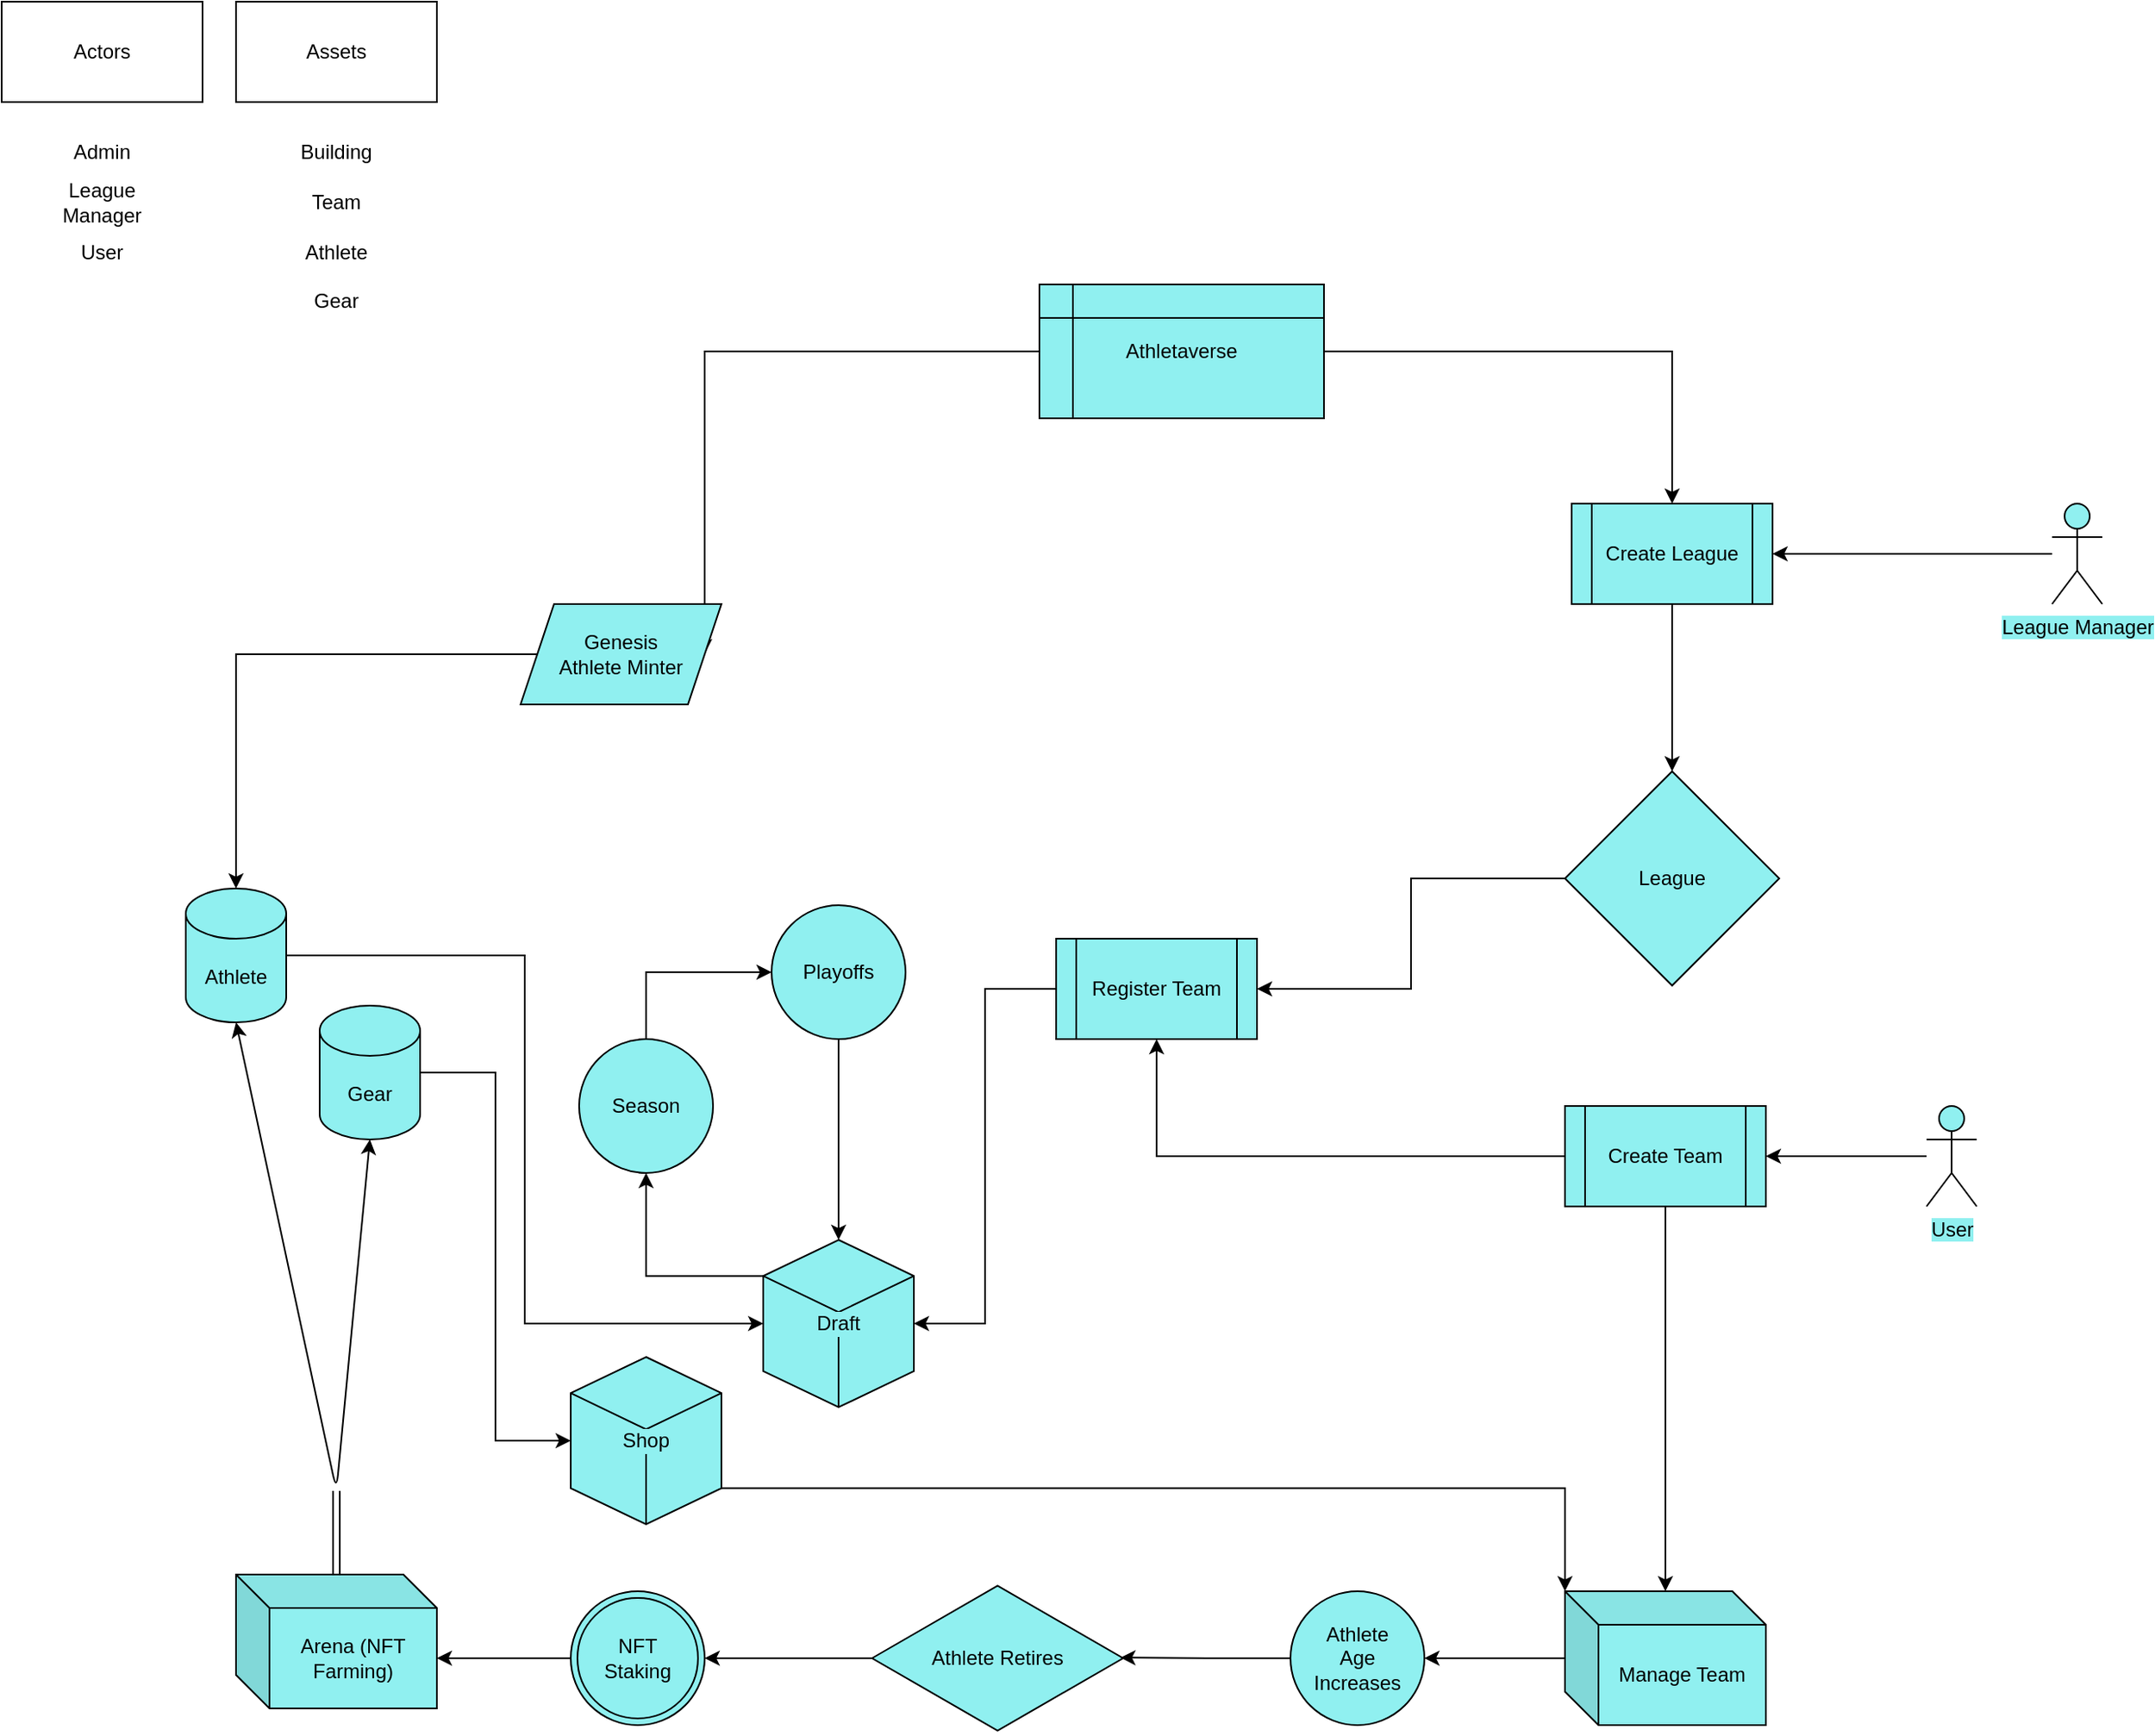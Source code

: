 <mxfile version="13.10.3" type="github">
  <diagram name="Page-1" id="c7558073-3199-34d8-9f00-42111426c3f3">
    <mxGraphModel dx="596" dy="798" grid="1" gridSize="10" guides="1" tooltips="1" connect="1" arrows="1" fold="1" page="1" pageScale="1" pageWidth="826" pageHeight="1169" background="#ffffff" math="0" shadow="0">
      <root>
        <mxCell id="0" />
        <mxCell id="1" parent="0" />
        <mxCell id="dlrHXuZqNuOjezG7PqBJ-97" value="Actors&lt;br&gt;" style="rounded=0;whiteSpace=wrap;html=1;" parent="1" vertex="1">
          <mxGeometry x="840" y="10" width="120" height="60" as="geometry" />
        </mxCell>
        <mxCell id="dlrHXuZqNuOjezG7PqBJ-98" value="Assets&lt;br&gt;" style="rounded=0;whiteSpace=wrap;html=1;" parent="1" vertex="1">
          <mxGeometry x="980" y="10" width="120" height="60" as="geometry" />
        </mxCell>
        <mxCell id="dlrHXuZqNuOjezG7PqBJ-106" value="League Manager" style="text;html=1;strokeColor=none;fillColor=none;align=center;verticalAlign=middle;whiteSpace=wrap;rounded=0;" parent="1" vertex="1">
          <mxGeometry x="880" y="120" width="40" height="20" as="geometry" />
        </mxCell>
        <mxCell id="dlrHXuZqNuOjezG7PqBJ-107" value="User" style="text;html=1;strokeColor=none;fillColor=none;align=center;verticalAlign=middle;whiteSpace=wrap;rounded=0;" parent="1" vertex="1">
          <mxGeometry x="880" y="150" width="40" height="20" as="geometry" />
        </mxCell>
        <mxCell id="dlrHXuZqNuOjezG7PqBJ-108" value="Admin" style="text;html=1;align=center;verticalAlign=middle;whiteSpace=wrap;rounded=0;shadow=0;" parent="1" vertex="1">
          <mxGeometry x="880" y="90" width="40" height="20" as="geometry" />
        </mxCell>
        <mxCell id="dlrHXuZqNuOjezG7PqBJ-110" value="Building" style="text;html=1;strokeColor=none;fillColor=none;align=center;verticalAlign=middle;whiteSpace=wrap;rounded=0;" parent="1" vertex="1">
          <mxGeometry x="1020" y="90" width="40" height="20" as="geometry" />
        </mxCell>
        <mxCell id="dlrHXuZqNuOjezG7PqBJ-111" value="Team" style="text;html=1;strokeColor=none;fillColor=none;align=center;verticalAlign=middle;whiteSpace=wrap;rounded=0;" parent="1" vertex="1">
          <mxGeometry x="1020" y="120" width="40" height="20" as="geometry" />
        </mxCell>
        <mxCell id="dlrHXuZqNuOjezG7PqBJ-112" value="Athlete" style="text;html=1;strokeColor=none;fillColor=none;align=center;verticalAlign=middle;whiteSpace=wrap;rounded=0;" parent="1" vertex="1">
          <mxGeometry x="1020" y="150" width="40" height="20" as="geometry" />
        </mxCell>
        <mxCell id="dlrHXuZqNuOjezG7PqBJ-113" value="Gear" style="text;html=1;strokeColor=none;fillColor=none;align=center;verticalAlign=middle;whiteSpace=wrap;rounded=0;" parent="1" vertex="1">
          <mxGeometry x="1020" y="179" width="40" height="20" as="geometry" />
        </mxCell>
        <mxCell id="dlrHXuZqNuOjezG7PqBJ-230" style="edgeStyle=orthogonalEdgeStyle;rounded=0;orthogonalLoop=1;jettySize=auto;html=1;entryX=1;entryY=0.5;entryDx=0;entryDy=0;" parent="1" source="dlrHXuZqNuOjezG7PqBJ-175" target="dlrHXuZqNuOjezG7PqBJ-223" edge="1">
          <mxGeometry relative="1" as="geometry" />
        </mxCell>
        <mxCell id="dlrHXuZqNuOjezG7PqBJ-175" value="League" style="rhombus;whiteSpace=wrap;html=1;shadow=0;labelBackgroundColor=#90F0F0;fillColor=#90F0F0;" parent="1" vertex="1">
          <mxGeometry x="1774" y="470" width="128" height="128" as="geometry" />
        </mxCell>
        <mxCell id="dlrHXuZqNuOjezG7PqBJ-211" style="edgeStyle=orthogonalEdgeStyle;rounded=0;orthogonalLoop=1;jettySize=auto;html=1;entryX=0;entryY=0.5;entryDx=0;entryDy=0;entryPerimeter=0;" parent="1" source="dlrHXuZqNuOjezG7PqBJ-176" target="dlrHXuZqNuOjezG7PqBJ-209" edge="1">
          <mxGeometry relative="1" as="geometry" />
        </mxCell>
        <mxCell id="dlrHXuZqNuOjezG7PqBJ-176" value="Athlete" style="shape=cylinder3;whiteSpace=wrap;html=1;boundedLbl=1;backgroundOutline=1;size=15;shadow=0;labelBackgroundColor=#90F0F0;fillColor=#90F0F0;" parent="1" vertex="1">
          <mxGeometry x="950" y="540" width="60" height="80" as="geometry" />
        </mxCell>
        <mxCell id="dlrHXuZqNuOjezG7PqBJ-214" style="edgeStyle=orthogonalEdgeStyle;rounded=0;orthogonalLoop=1;jettySize=auto;html=1;entryX=0;entryY=0.5;entryDx=0;entryDy=0;entryPerimeter=0;" parent="1" source="dlrHXuZqNuOjezG7PqBJ-177" target="dlrHXuZqNuOjezG7PqBJ-212" edge="1">
          <mxGeometry relative="1" as="geometry" />
        </mxCell>
        <mxCell id="dlrHXuZqNuOjezG7PqBJ-177" value="Gear&lt;br&gt;" style="shape=cylinder3;whiteSpace=wrap;html=1;boundedLbl=1;backgroundOutline=1;size=15;shadow=0;labelBackgroundColor=#90F0F0;fillColor=#90F0F0;" parent="1" vertex="1">
          <mxGeometry x="1030" y="610" width="60" height="80" as="geometry" />
        </mxCell>
        <mxCell id="dlrHXuZqNuOjezG7PqBJ-243" style="edgeStyle=orthogonalEdgeStyle;rounded=0;orthogonalLoop=1;jettySize=auto;html=1;" parent="1" source="dlrHXuZqNuOjezG7PqBJ-178" target="dlrHXuZqNuOjezG7PqBJ-242" edge="1">
          <mxGeometry relative="1" as="geometry" />
        </mxCell>
        <mxCell id="dlrHXuZqNuOjezG7PqBJ-178" value="Manage Team" style="shape=cube;whiteSpace=wrap;html=1;boundedLbl=1;backgroundOutline=1;darkOpacity=0.05;darkOpacity2=0.1;shadow=0;labelBackgroundColor=#90F0F0;fillColor=#90F0F0;" parent="1" vertex="1">
          <mxGeometry x="1774" y="960" width="120" height="80" as="geometry" />
        </mxCell>
        <mxCell id="dlrHXuZqNuOjezG7PqBJ-201" style="edgeStyle=orthogonalEdgeStyle;rounded=0;orthogonalLoop=1;jettySize=auto;html=1;entryX=0.5;entryY=0;entryDx=0;entryDy=0;" parent="1" source="dlrHXuZqNuOjezG7PqBJ-179" target="3wh_qKlK1FKdVGws7Hxy-1" edge="1">
          <mxGeometry relative="1" as="geometry" />
        </mxCell>
        <mxCell id="dlrHXuZqNuOjezG7PqBJ-207" style="edgeStyle=orthogonalEdgeStyle;rounded=0;orthogonalLoop=1;jettySize=auto;html=1;entryX=1;entryY=0.5;entryDx=0;entryDy=0;" parent="1" source="dlrHXuZqNuOjezG7PqBJ-179" target="dlrHXuZqNuOjezG7PqBJ-206" edge="1">
          <mxGeometry relative="1" as="geometry" />
        </mxCell>
        <mxCell id="dlrHXuZqNuOjezG7PqBJ-179" value="Athletaverse" style="shape=internalStorage;whiteSpace=wrap;html=1;backgroundOutline=1;shadow=0;labelBackgroundColor=#90F0F0;fillColor=#90F0F0;" parent="1" vertex="1">
          <mxGeometry x="1460" y="179" width="170" height="80" as="geometry" />
        </mxCell>
        <mxCell id="dlrHXuZqNuOjezG7PqBJ-199" style="edgeStyle=orthogonalEdgeStyle;shape=link;rounded=0;orthogonalLoop=1;jettySize=auto;html=1;" parent="1" source="dlrHXuZqNuOjezG7PqBJ-184" edge="1">
          <mxGeometry relative="1" as="geometry">
            <mxPoint x="1040" y="900" as="targetPoint" />
            <Array as="points">
              <mxPoint x="1040" y="910" />
            </Array>
          </mxGeometry>
        </mxCell>
        <mxCell id="dlrHXuZqNuOjezG7PqBJ-184" value="Arena (NFT Farming)" style="shape=cube;whiteSpace=wrap;html=1;boundedLbl=1;backgroundOutline=1;darkOpacity=0.05;darkOpacity2=0.1;shadow=0;labelBackgroundColor=#90F0F0;fillColor=#90F0F0;" parent="1" vertex="1">
          <mxGeometry x="980" y="950" width="120" height="80" as="geometry" />
        </mxCell>
        <mxCell id="dlrHXuZqNuOjezG7PqBJ-189" style="edgeStyle=orthogonalEdgeStyle;rounded=0;orthogonalLoop=1;jettySize=auto;html=1;entryX=0;entryY=0;entryDx=120;entryDy=50;entryPerimeter=0;" parent="1" source="dlrHXuZqNuOjezG7PqBJ-190" target="dlrHXuZqNuOjezG7PqBJ-184" edge="1">
          <mxGeometry relative="1" as="geometry" />
        </mxCell>
        <mxCell id="dlrHXuZqNuOjezG7PqBJ-186" value="Athlete Retires" style="html=1;whiteSpace=wrap;aspect=fixed;shape=isoRectangle;shadow=0;labelBackgroundColor=#90F0F0;fillColor=#90F0F0;" parent="1" vertex="1">
          <mxGeometry x="1360" y="955" width="150" height="90" as="geometry" />
        </mxCell>
        <mxCell id="dlrHXuZqNuOjezG7PqBJ-190" value="NFT &lt;br&gt;Staking" style="ellipse;shape=doubleEllipse;whiteSpace=wrap;html=1;aspect=fixed;shadow=0;labelBackgroundColor=#90F0F0;fillColor=#90F0F0;" parent="1" vertex="1">
          <mxGeometry x="1180" y="960" width="80" height="80" as="geometry" />
        </mxCell>
        <mxCell id="dlrHXuZqNuOjezG7PqBJ-191" style="edgeStyle=orthogonalEdgeStyle;rounded=0;orthogonalLoop=1;jettySize=auto;html=1;" parent="1" source="dlrHXuZqNuOjezG7PqBJ-186" target="dlrHXuZqNuOjezG7PqBJ-190" edge="1">
          <mxGeometry relative="1" as="geometry">
            <mxPoint x="1440" y="1079.0" as="sourcePoint" />
            <mxPoint x="1200" y="1080" as="targetPoint" />
          </mxGeometry>
        </mxCell>
        <mxCell id="dlrHXuZqNuOjezG7PqBJ-194" value="" style="endArrow=classic;startArrow=classic;html=1;exitX=0.5;exitY=1;exitDx=0;exitDy=0;exitPerimeter=0;entryX=0.5;entryY=1;entryDx=0;entryDy=0;entryPerimeter=0;" parent="1" source="dlrHXuZqNuOjezG7PqBJ-176" target="dlrHXuZqNuOjezG7PqBJ-177" edge="1">
          <mxGeometry width="50" height="50" relative="1" as="geometry">
            <mxPoint x="1400" y="800" as="sourcePoint" />
            <mxPoint x="1450" y="750" as="targetPoint" />
            <Array as="points">
              <mxPoint x="1040" y="900" />
            </Array>
          </mxGeometry>
        </mxCell>
        <mxCell id="3wh_qKlK1FKdVGws7Hxy-5" style="edgeStyle=orthogonalEdgeStyle;rounded=0;orthogonalLoop=1;jettySize=auto;html=1;entryX=1;entryY=0.5;entryDx=0;entryDy=0;" edge="1" parent="1" source="dlrHXuZqNuOjezG7PqBJ-202" target="dlrHXuZqNuOjezG7PqBJ-215">
          <mxGeometry relative="1" as="geometry" />
        </mxCell>
        <mxCell id="dlrHXuZqNuOjezG7PqBJ-202" value="User" style="shape=umlActor;verticalLabelPosition=bottom;verticalAlign=top;html=1;outlineConnect=0;shadow=0;labelBackgroundColor=#90F0F0;fillColor=#90F0F0;" parent="1" vertex="1">
          <mxGeometry x="1990" y="670" width="30" height="60" as="geometry" />
        </mxCell>
        <mxCell id="dlrHXuZqNuOjezG7PqBJ-208" style="edgeStyle=orthogonalEdgeStyle;rounded=0;orthogonalLoop=1;jettySize=auto;html=1;entryX=0.5;entryY=0;entryDx=0;entryDy=0;entryPerimeter=0;" parent="1" source="dlrHXuZqNuOjezG7PqBJ-206" target="dlrHXuZqNuOjezG7PqBJ-176" edge="1">
          <mxGeometry relative="1" as="geometry" />
        </mxCell>
        <mxCell id="dlrHXuZqNuOjezG7PqBJ-206" value="Genesis &lt;br&gt;Athlete Minter" style="shape=parallelogram;perimeter=parallelogramPerimeter;whiteSpace=wrap;html=1;fixedSize=1;shadow=0;labelBackgroundColor=#90F0F0;fillColor=#90F0F0;" parent="1" vertex="1">
          <mxGeometry x="1150" y="370" width="120" height="60" as="geometry" />
        </mxCell>
        <mxCell id="dlrHXuZqNuOjezG7PqBJ-237" style="edgeStyle=orthogonalEdgeStyle;rounded=0;orthogonalLoop=1;jettySize=auto;html=1;exitX=0;exitY=0;exitDx=0;exitDy=21.607;exitPerimeter=0;entryX=0.5;entryY=1;entryDx=0;entryDy=0;" parent="1" source="dlrHXuZqNuOjezG7PqBJ-209" target="dlrHXuZqNuOjezG7PqBJ-221" edge="1">
          <mxGeometry relative="1" as="geometry" />
        </mxCell>
        <mxCell id="dlrHXuZqNuOjezG7PqBJ-209" value="Draft" style="html=1;whiteSpace=wrap;shape=isoCube2;backgroundOutline=1;isoAngle=15;shadow=0;labelBackgroundColor=#90F0F0;fillColor=#90F0F0;" parent="1" vertex="1">
          <mxGeometry x="1295" y="750" width="90" height="100" as="geometry" />
        </mxCell>
        <mxCell id="dlrHXuZqNuOjezG7PqBJ-246" style="edgeStyle=orthogonalEdgeStyle;rounded=0;orthogonalLoop=1;jettySize=auto;html=1;exitX=0;exitY=0;exitDx=90;exitDy=78.393;exitPerimeter=0;entryX=0;entryY=0;entryDx=0;entryDy=0;entryPerimeter=0;" parent="1" source="dlrHXuZqNuOjezG7PqBJ-212" target="dlrHXuZqNuOjezG7PqBJ-178" edge="1">
          <mxGeometry relative="1" as="geometry" />
        </mxCell>
        <mxCell id="dlrHXuZqNuOjezG7PqBJ-212" value="Shop" style="html=1;whiteSpace=wrap;shape=isoCube2;backgroundOutline=1;isoAngle=15;shadow=0;labelBackgroundColor=#90F0F0;fillColor=#90F0F0;" parent="1" vertex="1">
          <mxGeometry x="1180" y="820" width="90" height="100" as="geometry" />
        </mxCell>
        <mxCell id="dlrHXuZqNuOjezG7PqBJ-219" style="edgeStyle=orthogonalEdgeStyle;rounded=0;orthogonalLoop=1;jettySize=auto;html=1;" parent="1" source="dlrHXuZqNuOjezG7PqBJ-215" target="dlrHXuZqNuOjezG7PqBJ-178" edge="1">
          <mxGeometry relative="1" as="geometry" />
        </mxCell>
        <mxCell id="dlrHXuZqNuOjezG7PqBJ-228" style="edgeStyle=orthogonalEdgeStyle;rounded=0;orthogonalLoop=1;jettySize=auto;html=1;" parent="1" source="dlrHXuZqNuOjezG7PqBJ-215" target="dlrHXuZqNuOjezG7PqBJ-223" edge="1">
          <mxGeometry relative="1" as="geometry" />
        </mxCell>
        <mxCell id="dlrHXuZqNuOjezG7PqBJ-215" value="Create Team" style="shape=process;whiteSpace=wrap;html=1;backgroundOutline=1;shadow=0;labelBackgroundColor=#90F0F0;fillColor=#90F0F0;" parent="1" vertex="1">
          <mxGeometry x="1774" y="670" width="120" height="60" as="geometry" />
        </mxCell>
        <mxCell id="dlrHXuZqNuOjezG7PqBJ-241" style="edgeStyle=orthogonalEdgeStyle;rounded=0;orthogonalLoop=1;jettySize=auto;html=1;exitX=0.5;exitY=0;exitDx=0;exitDy=0;entryX=0;entryY=0.5;entryDx=0;entryDy=0;" parent="1" source="dlrHXuZqNuOjezG7PqBJ-221" target="dlrHXuZqNuOjezG7PqBJ-233" edge="1">
          <mxGeometry relative="1" as="geometry" />
        </mxCell>
        <mxCell id="dlrHXuZqNuOjezG7PqBJ-221" value="Season" style="ellipse;whiteSpace=wrap;html=1;aspect=fixed;shadow=0;labelBackgroundColor=#90F0F0;fillColor=#90F0F0;" parent="1" vertex="1">
          <mxGeometry x="1185" y="630" width="80" height="80" as="geometry" />
        </mxCell>
        <mxCell id="dlrHXuZqNuOjezG7PqBJ-235" style="edgeStyle=orthogonalEdgeStyle;rounded=0;orthogonalLoop=1;jettySize=auto;html=1;entryX=1;entryY=0.5;entryDx=0;entryDy=0;entryPerimeter=0;" parent="1" source="dlrHXuZqNuOjezG7PqBJ-223" target="dlrHXuZqNuOjezG7PqBJ-209" edge="1">
          <mxGeometry relative="1" as="geometry" />
        </mxCell>
        <mxCell id="dlrHXuZqNuOjezG7PqBJ-223" value="Register Team" style="shape=process;whiteSpace=wrap;html=1;backgroundOutline=1;shadow=0;labelBackgroundColor=#90F0F0;fillColor=#90F0F0;" parent="1" vertex="1">
          <mxGeometry x="1470" y="570" width="120" height="60" as="geometry" />
        </mxCell>
        <mxCell id="dlrHXuZqNuOjezG7PqBJ-239" style="edgeStyle=orthogonalEdgeStyle;rounded=0;orthogonalLoop=1;jettySize=auto;html=1;entryX=0.5;entryY=0;entryDx=0;entryDy=0;entryPerimeter=0;" parent="1" source="dlrHXuZqNuOjezG7PqBJ-233" target="dlrHXuZqNuOjezG7PqBJ-209" edge="1">
          <mxGeometry relative="1" as="geometry" />
        </mxCell>
        <mxCell id="dlrHXuZqNuOjezG7PqBJ-233" value="Playoffs" style="ellipse;whiteSpace=wrap;html=1;aspect=fixed;shadow=0;labelBackgroundColor=#90F0F0;fillColor=#90F0F0;" parent="1" vertex="1">
          <mxGeometry x="1300" y="550" width="80" height="80" as="geometry" />
        </mxCell>
        <mxCell id="dlrHXuZqNuOjezG7PqBJ-244" style="edgeStyle=orthogonalEdgeStyle;rounded=0;orthogonalLoop=1;jettySize=auto;html=1;entryX=0.989;entryY=0.496;entryDx=0;entryDy=0;entryPerimeter=0;" parent="1" source="dlrHXuZqNuOjezG7PqBJ-242" target="dlrHXuZqNuOjezG7PqBJ-186" edge="1">
          <mxGeometry relative="1" as="geometry" />
        </mxCell>
        <mxCell id="dlrHXuZqNuOjezG7PqBJ-242" value="Athlete&lt;br&gt;Age &lt;br&gt;Increases" style="ellipse;whiteSpace=wrap;html=1;aspect=fixed;shadow=0;labelBackgroundColor=#90F0F0;fillColor=#90F0F0;" parent="1" vertex="1">
          <mxGeometry x="1610" y="960" width="80" height="80" as="geometry" />
        </mxCell>
        <mxCell id="3wh_qKlK1FKdVGws7Hxy-3" style="edgeStyle=orthogonalEdgeStyle;rounded=0;orthogonalLoop=1;jettySize=auto;html=1;" edge="1" parent="1" source="3wh_qKlK1FKdVGws7Hxy-1" target="dlrHXuZqNuOjezG7PqBJ-175">
          <mxGeometry relative="1" as="geometry" />
        </mxCell>
        <mxCell id="3wh_qKlK1FKdVGws7Hxy-1" value="Create League" style="shape=process;whiteSpace=wrap;html=1;backgroundOutline=1;shadow=0;labelBackgroundColor=#90F0F0;fillColor=#90F0F0;" vertex="1" parent="1">
          <mxGeometry x="1778" y="310" width="120" height="60" as="geometry" />
        </mxCell>
        <mxCell id="3wh_qKlK1FKdVGws7Hxy-9" style="edgeStyle=orthogonalEdgeStyle;rounded=0;orthogonalLoop=1;jettySize=auto;html=1;entryX=1;entryY=0.5;entryDx=0;entryDy=0;" edge="1" parent="1" source="3wh_qKlK1FKdVGws7Hxy-6" target="3wh_qKlK1FKdVGws7Hxy-1">
          <mxGeometry relative="1" as="geometry" />
        </mxCell>
        <mxCell id="3wh_qKlK1FKdVGws7Hxy-6" value="League Manager" style="shape=umlActor;verticalLabelPosition=bottom;verticalAlign=top;html=1;outlineConnect=0;shadow=0;labelBackgroundColor=#90F0F0;fillColor=#90F0F0;" vertex="1" parent="1">
          <mxGeometry x="2065" y="310" width="30" height="60" as="geometry" />
        </mxCell>
      </root>
    </mxGraphModel>
  </diagram>
</mxfile>
